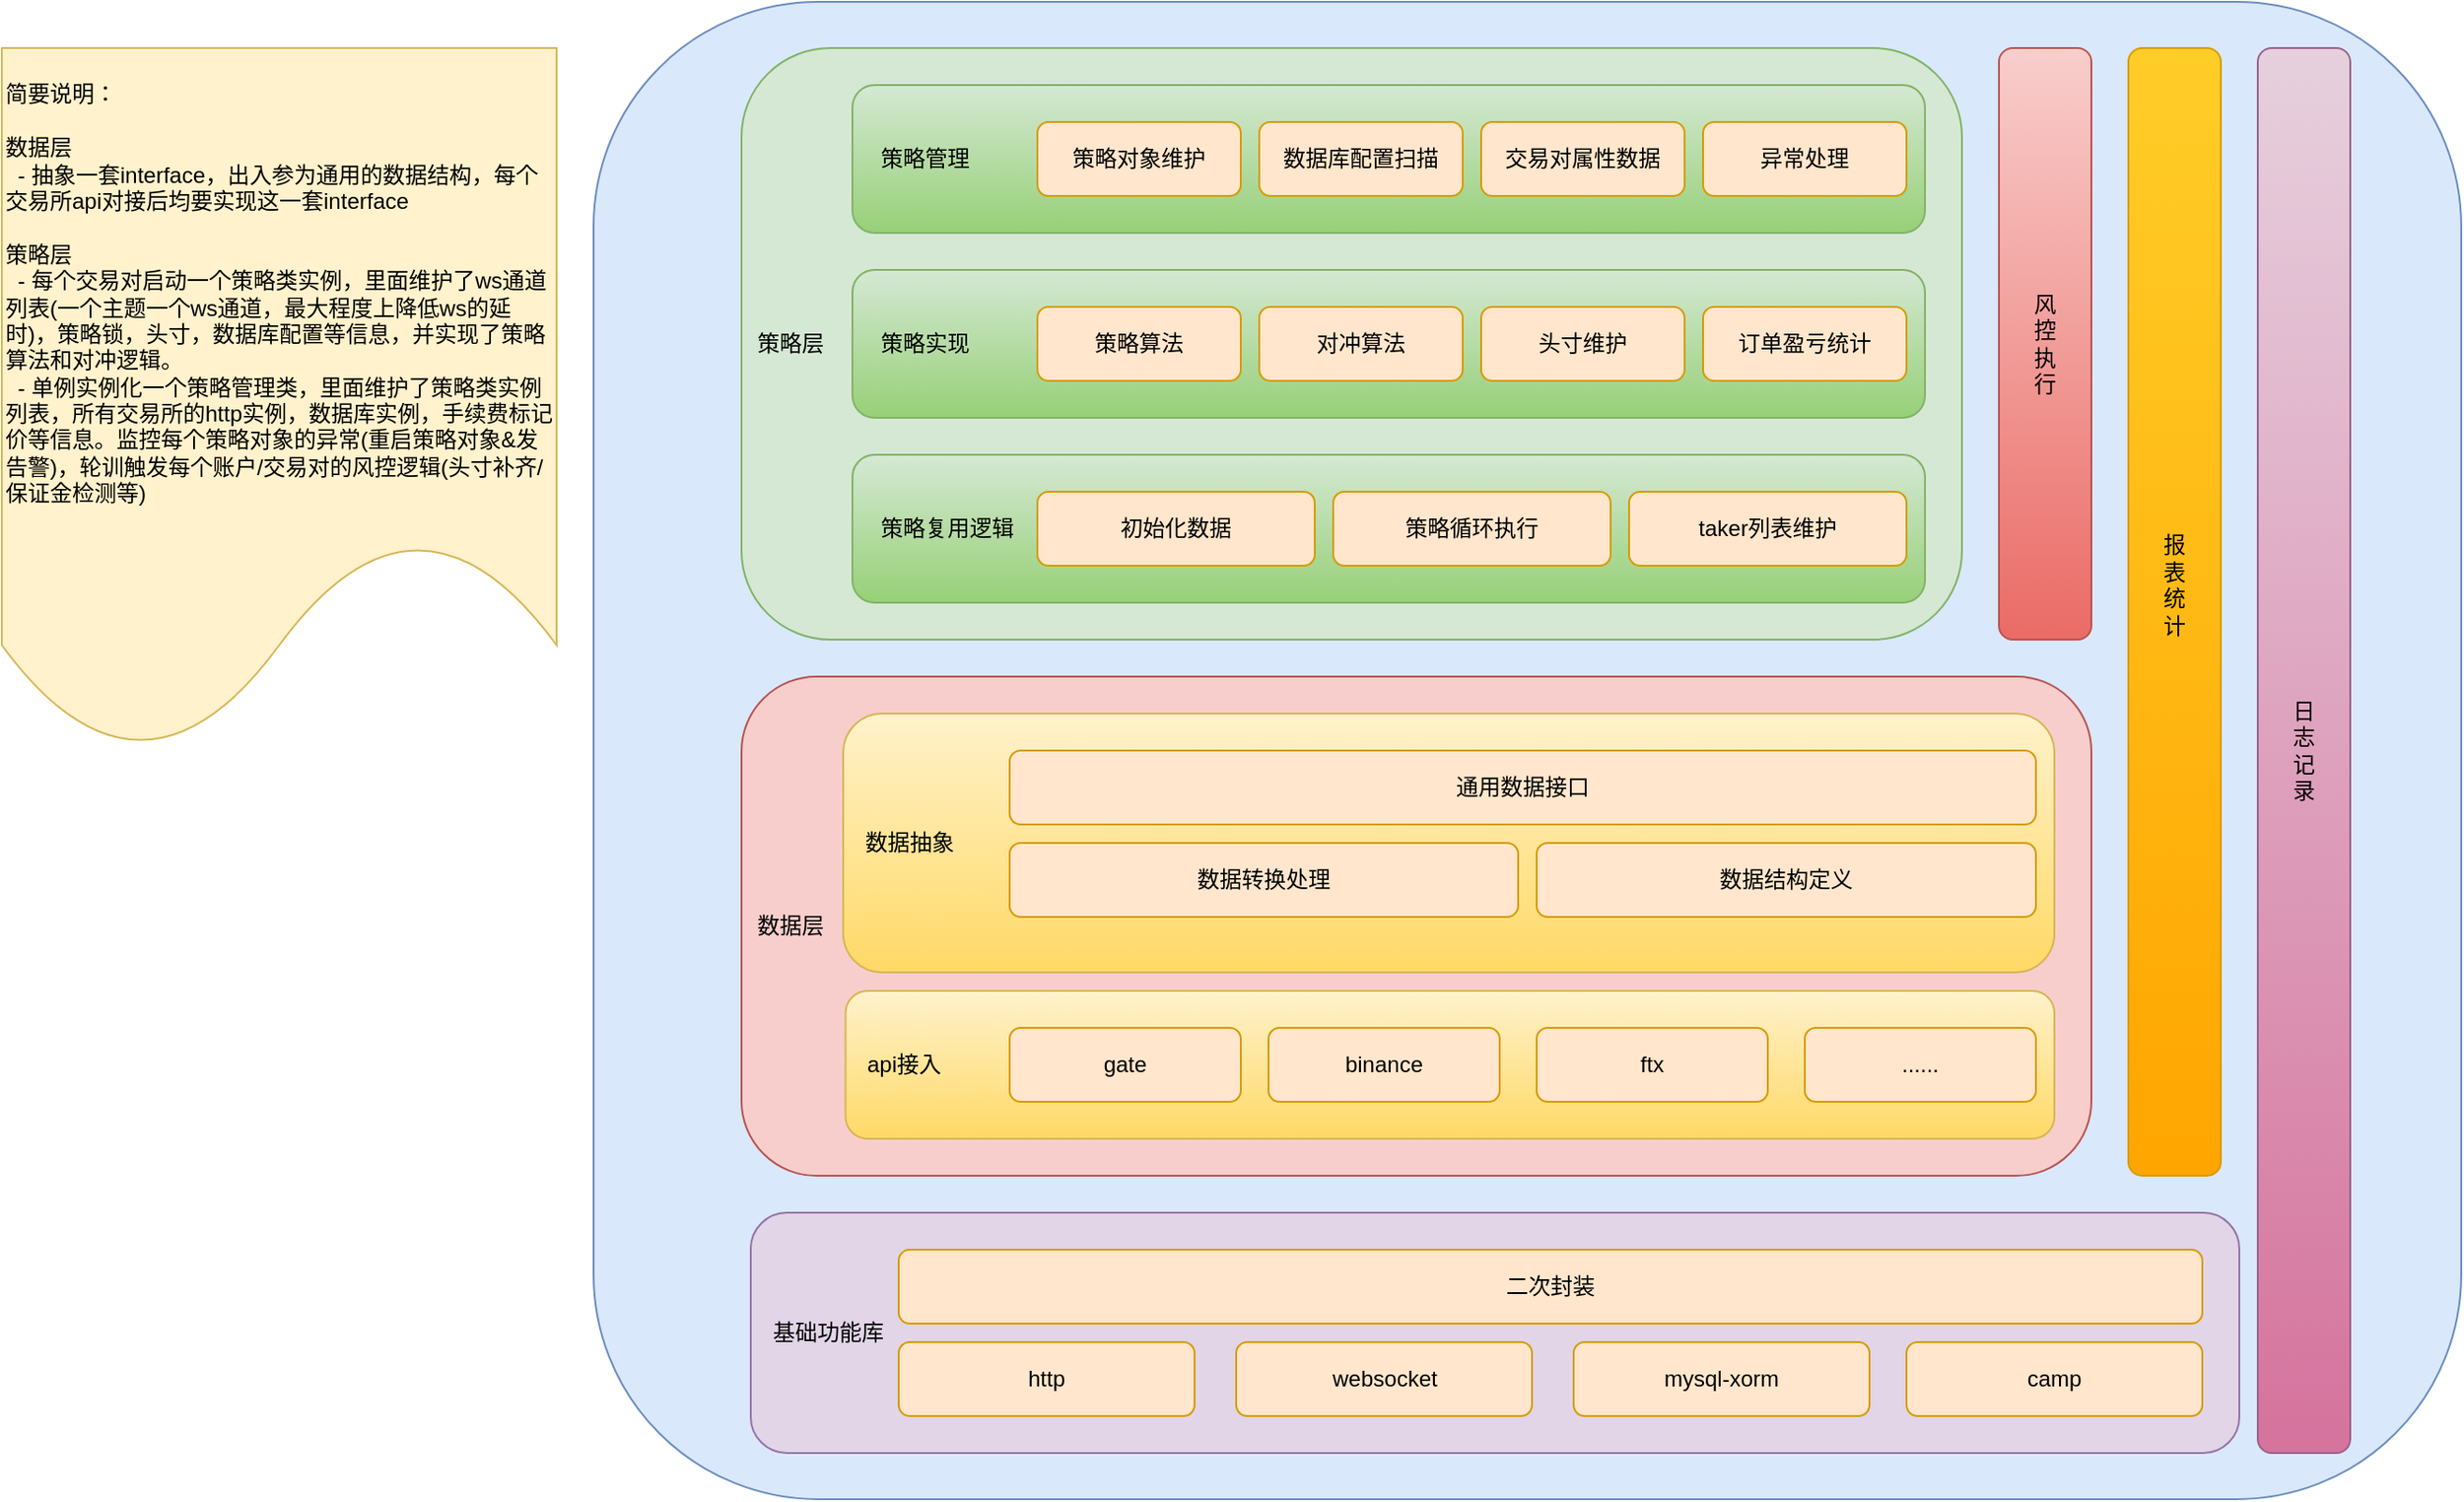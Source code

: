 <mxfile version="14.9.1" type="github" pages="2">
  <diagram id="yPxyJZ8AM_hMuL3Unpa9" name="gitflow">
    <mxGraphModel dx="2916" dy="785" grid="1" gridSize="10" guides="1" tooltips="1" connect="1" arrows="1" fold="1" page="1" pageScale="1" pageWidth="850" pageHeight="1100" math="0" shadow="0">
      <root>
        <mxCell id="0" />
        <mxCell id="1" parent="0" />
        <mxCell id="EiY5wNC4oadoSW08hr0i-67" value="" style="rounded=1;whiteSpace=wrap;html=1;fillColor=#dae8fc;strokeColor=#6c8ebf;" vertex="1" parent="1">
          <mxGeometry x="40" y="65" width="1010" height="810" as="geometry" />
        </mxCell>
        <mxCell id="EiY5wNC4oadoSW08hr0i-49" value="&amp;nbsp; &amp;nbsp;基础功能库" style="rounded=1;whiteSpace=wrap;html=1;align=left;fillColor=#e1d5e7;strokeColor=#9673a6;" vertex="1" parent="1">
          <mxGeometry x="125" y="720" width="805" height="130" as="geometry" />
        </mxCell>
        <mxCell id="EiY5wNC4oadoSW08hr0i-39" value="&amp;nbsp; 数据层" style="rounded=1;whiteSpace=wrap;html=1;align=left;fillColor=#f8cecc;strokeColor=#b85450;" vertex="1" parent="1">
          <mxGeometry x="120" y="430" width="730" height="270" as="geometry" />
        </mxCell>
        <mxCell id="EiY5wNC4oadoSW08hr0i-27" value="&amp;nbsp; 策略层" style="rounded=1;whiteSpace=wrap;html=1;align=left;fillColor=#d5e8d4;strokeColor=#82b366;" vertex="1" parent="1">
          <mxGeometry x="120" y="90" width="660" height="320" as="geometry" />
        </mxCell>
        <mxCell id="EiY5wNC4oadoSW08hr0i-12" value="&amp;nbsp; &amp;nbsp; 策略管理" style="rounded=1;whiteSpace=wrap;html=1;align=left;fillColor=#d5e8d4;strokeColor=#82b366;gradientColor=#97d077;" vertex="1" parent="1">
          <mxGeometry x="180" y="110" width="580" height="80" as="geometry" />
        </mxCell>
        <mxCell id="EiY5wNC4oadoSW08hr0i-11" value="异常处理" style="rounded=1;whiteSpace=wrap;html=1;fillColor=#ffe6cc;strokeColor=#d79b00;" vertex="1" parent="1">
          <mxGeometry x="640" y="130" width="110" height="40" as="geometry" />
        </mxCell>
        <mxCell id="EiY5wNC4oadoSW08hr0i-10" value="交易对属性数据" style="rounded=1;whiteSpace=wrap;html=1;fillColor=#ffe6cc;strokeColor=#d79b00;" vertex="1" parent="1">
          <mxGeometry x="520" y="130" width="110" height="40" as="geometry" />
        </mxCell>
        <mxCell id="EiY5wNC4oadoSW08hr0i-9" value="数据库配置扫描" style="rounded=1;whiteSpace=wrap;html=1;fillColor=#ffe6cc;strokeColor=#d79b00;" vertex="1" parent="1">
          <mxGeometry x="400" y="130" width="110" height="40" as="geometry" />
        </mxCell>
        <mxCell id="EiY5wNC4oadoSW08hr0i-7" value="策略对象维护" style="rounded=1;whiteSpace=wrap;html=1;fillColor=#ffe6cc;strokeColor=#d79b00;" vertex="1" parent="1">
          <mxGeometry x="280" y="130" width="110" height="40" as="geometry" />
        </mxCell>
        <mxCell id="EiY5wNC4oadoSW08hr0i-16" value="&amp;nbsp; &amp;nbsp; 策略实现" style="rounded=1;whiteSpace=wrap;html=1;align=left;fillColor=#d5e8d4;strokeColor=#82b366;gradientColor=#97d077;" vertex="1" parent="1">
          <mxGeometry x="180" y="210" width="580" height="80" as="geometry" />
        </mxCell>
        <mxCell id="EiY5wNC4oadoSW08hr0i-17" value="订单盈亏统计" style="rounded=1;whiteSpace=wrap;html=1;fillColor=#ffe6cc;strokeColor=#d79b00;" vertex="1" parent="1">
          <mxGeometry x="640" y="230" width="110" height="40" as="geometry" />
        </mxCell>
        <mxCell id="EiY5wNC4oadoSW08hr0i-18" value="头寸维护" style="rounded=1;whiteSpace=wrap;html=1;fillColor=#ffe6cc;strokeColor=#d79b00;" vertex="1" parent="1">
          <mxGeometry x="520" y="230" width="110" height="40" as="geometry" />
        </mxCell>
        <mxCell id="EiY5wNC4oadoSW08hr0i-19" value="对冲算法" style="rounded=1;whiteSpace=wrap;html=1;fillColor=#ffe6cc;strokeColor=#d79b00;" vertex="1" parent="1">
          <mxGeometry x="400" y="230" width="110" height="40" as="geometry" />
        </mxCell>
        <mxCell id="EiY5wNC4oadoSW08hr0i-20" value="策略算法" style="rounded=1;whiteSpace=wrap;html=1;fillColor=#ffe6cc;strokeColor=#d79b00;" vertex="1" parent="1">
          <mxGeometry x="280" y="230" width="110" height="40" as="geometry" />
        </mxCell>
        <mxCell id="EiY5wNC4oadoSW08hr0i-21" value="&amp;nbsp; &amp;nbsp; 策略复用逻辑" style="rounded=1;whiteSpace=wrap;html=1;align=left;fillColor=#d5e8d4;strokeColor=#82b366;gradientColor=#97d077;" vertex="1" parent="1">
          <mxGeometry x="180" y="310" width="580" height="80" as="geometry" />
        </mxCell>
        <mxCell id="EiY5wNC4oadoSW08hr0i-23" value="taker列表维护" style="rounded=1;whiteSpace=wrap;html=1;fillColor=#ffe6cc;strokeColor=#d79b00;" vertex="1" parent="1">
          <mxGeometry x="600" y="330" width="150" height="40" as="geometry" />
        </mxCell>
        <mxCell id="EiY5wNC4oadoSW08hr0i-24" value="策略循环执行" style="rounded=1;whiteSpace=wrap;html=1;fillColor=#ffe6cc;strokeColor=#d79b00;" vertex="1" parent="1">
          <mxGeometry x="440" y="330" width="150" height="40" as="geometry" />
        </mxCell>
        <mxCell id="EiY5wNC4oadoSW08hr0i-25" value="初始化数据" style="rounded=1;whiteSpace=wrap;html=1;fillColor=#ffe6cc;strokeColor=#d79b00;" vertex="1" parent="1">
          <mxGeometry x="280" y="330" width="150" height="40" as="geometry" />
        </mxCell>
        <mxCell id="EiY5wNC4oadoSW08hr0i-28" value="风&lt;br&gt;控&lt;br&gt;执&lt;br&gt;行" style="rounded=1;whiteSpace=wrap;html=1;fillColor=#f8cecc;strokeColor=#b85450;gradientColor=#ea6b66;" vertex="1" parent="1">
          <mxGeometry x="800" y="90" width="50" height="320" as="geometry" />
        </mxCell>
        <mxCell id="EiY5wNC4oadoSW08hr0i-29" value="&amp;nbsp; &amp;nbsp;数据抽象" style="rounded=1;whiteSpace=wrap;html=1;align=left;gradientColor=#ffd966;fillColor=#fff2cc;strokeColor=#d6b656;" vertex="1" parent="1">
          <mxGeometry x="175" y="450" width="655" height="140" as="geometry" />
        </mxCell>
        <mxCell id="EiY5wNC4oadoSW08hr0i-35" value="通用数据接口" style="rounded=1;whiteSpace=wrap;html=1;fillColor=#ffe6cc;strokeColor=#d79b00;" vertex="1" parent="1">
          <mxGeometry x="265" y="470" width="555" height="40" as="geometry" />
        </mxCell>
        <mxCell id="EiY5wNC4oadoSW08hr0i-36" value="&amp;nbsp; &amp;nbsp;api接入" style="rounded=1;whiteSpace=wrap;html=1;align=left;gradientColor=#ffd966;fillColor=#fff2cc;strokeColor=#d6b656;" vertex="1" parent="1">
          <mxGeometry x="176.25" y="600" width="653.75" height="80" as="geometry" />
        </mxCell>
        <mxCell id="EiY5wNC4oadoSW08hr0i-33" value="gate" style="rounded=1;whiteSpace=wrap;html=1;fillColor=#ffe6cc;strokeColor=#d79b00;" vertex="1" parent="1">
          <mxGeometry x="265" y="620" width="125" height="40" as="geometry" />
        </mxCell>
        <mxCell id="EiY5wNC4oadoSW08hr0i-37" value="数据转换处理" style="rounded=1;whiteSpace=wrap;html=1;fillColor=#ffe6cc;strokeColor=#d79b00;" vertex="1" parent="1">
          <mxGeometry x="265" y="520" width="275" height="40" as="geometry" />
        </mxCell>
        <mxCell id="EiY5wNC4oadoSW08hr0i-38" value="数据结构定义" style="rounded=1;whiteSpace=wrap;html=1;fillColor=#ffe6cc;strokeColor=#d79b00;" vertex="1" parent="1">
          <mxGeometry x="550" y="520" width="270" height="40" as="geometry" />
        </mxCell>
        <mxCell id="EiY5wNC4oadoSW08hr0i-43" value="二次封装" style="rounded=1;whiteSpace=wrap;html=1;fillColor=#ffe6cc;strokeColor=#d79b00;" vertex="1" parent="1">
          <mxGeometry x="205" y="740" width="705" height="40" as="geometry" />
        </mxCell>
        <mxCell id="EiY5wNC4oadoSW08hr0i-55" value="报&lt;br&gt;表&lt;br&gt;统&lt;br&gt;计&lt;br&gt;&lt;br&gt;&lt;br&gt;" style="rounded=1;whiteSpace=wrap;html=1;gradientColor=#ffa500;fillColor=#ffcd28;strokeColor=#d79b00;" vertex="1" parent="1">
          <mxGeometry x="870" y="90" width="50" height="610" as="geometry" />
        </mxCell>
        <mxCell id="EiY5wNC4oadoSW08hr0i-56" value="日&lt;br&gt;志&lt;br&gt;记&lt;br&gt;录" style="rounded=1;whiteSpace=wrap;html=1;gradientColor=#d5739d;fillColor=#e6d0de;strokeColor=#996185;" vertex="1" parent="1">
          <mxGeometry x="940" y="90" width="50" height="760" as="geometry" />
        </mxCell>
        <mxCell id="EiY5wNC4oadoSW08hr0i-57" value="websocket" style="rounded=1;whiteSpace=wrap;html=1;fillColor=#ffe6cc;strokeColor=#d79b00;" vertex="1" parent="1">
          <mxGeometry x="387.5" y="790" width="160" height="40" as="geometry" />
        </mxCell>
        <mxCell id="EiY5wNC4oadoSW08hr0i-58" value="mysql-xorm" style="rounded=1;whiteSpace=wrap;html=1;fillColor=#ffe6cc;strokeColor=#d79b00;" vertex="1" parent="1">
          <mxGeometry x="570" y="790" width="160" height="40" as="geometry" />
        </mxCell>
        <mxCell id="EiY5wNC4oadoSW08hr0i-59" value="camp" style="rounded=1;whiteSpace=wrap;html=1;fillColor=#ffe6cc;strokeColor=#d79b00;" vertex="1" parent="1">
          <mxGeometry x="750" y="790" width="160" height="40" as="geometry" />
        </mxCell>
        <mxCell id="EiY5wNC4oadoSW08hr0i-60" value="http" style="rounded=1;whiteSpace=wrap;html=1;fillColor=#ffe6cc;strokeColor=#d79b00;" vertex="1" parent="1">
          <mxGeometry x="205" y="790" width="160" height="40" as="geometry" />
        </mxCell>
        <mxCell id="EiY5wNC4oadoSW08hr0i-61" value="简要说明：&lt;br&gt;&lt;br&gt;数据层&lt;br&gt;&amp;nbsp; - 抽象一套interface，出入参为通用的数据结构，每个交易所api对接后均要实现这一套interface&lt;br&gt;&lt;br&gt;策略层&lt;br&gt;&amp;nbsp; - 每个交易对启动一个策略类实例，里面维护了ws通道列表(一个主题一个ws通道，最大程度上降低ws的延时)，策略锁，头寸，数据库配置等信息，并实现了策略算法和对冲逻辑。&lt;br&gt;&amp;nbsp; - 单例实例化一个策略管理类，里面维护了策略类实例列表，所有交易所的http实例，数据库实例，手续费标记价等信息。监控每个策略对象的异常(重启策略对象&amp;amp;发告警)，轮训触发每个账户/交易对的风控逻辑(头寸补齐/保证金检测等)" style="shape=document;whiteSpace=wrap;html=1;boundedLbl=1;align=left;fillColor=#fff2cc;strokeColor=#d6b656;" vertex="1" parent="1">
          <mxGeometry x="-280" y="90" width="300" height="380" as="geometry" />
        </mxCell>
        <mxCell id="EiY5wNC4oadoSW08hr0i-64" value="binance" style="rounded=1;whiteSpace=wrap;html=1;fillColor=#ffe6cc;strokeColor=#d79b00;" vertex="1" parent="1">
          <mxGeometry x="405" y="620" width="125" height="40" as="geometry" />
        </mxCell>
        <mxCell id="EiY5wNC4oadoSW08hr0i-65" value="ftx" style="rounded=1;whiteSpace=wrap;html=1;fillColor=#ffe6cc;strokeColor=#d79b00;" vertex="1" parent="1">
          <mxGeometry x="550" y="620" width="125" height="40" as="geometry" />
        </mxCell>
        <mxCell id="EiY5wNC4oadoSW08hr0i-66" value="......" style="rounded=1;whiteSpace=wrap;html=1;fillColor=#ffe6cc;strokeColor=#d79b00;" vertex="1" parent="1">
          <mxGeometry x="695" y="620" width="125" height="40" as="geometry" />
        </mxCell>
      </root>
    </mxGraphModel>
  </diagram>
  <diagram id="HsbJa5hK4MX7u8oNI4yY" name="Page-2">
    <mxGraphModel dx="2893" dy="785" grid="1" gridSize="10" guides="1" tooltips="1" connect="1" arrows="1" fold="1" page="1" pageScale="1" pageWidth="827" pageHeight="1169" math="0" shadow="0">
      <root>
        <mxCell id="ebqyUOqBpoD8WmCQZ9b--0" />
        <mxCell id="ebqyUOqBpoD8WmCQZ9b--1" parent="ebqyUOqBpoD8WmCQZ9b--0" />
        <mxCell id="HgUSWbEQEKHH7y-msBp7-9" value="" style="edgeStyle=orthogonalEdgeStyle;rounded=0;orthogonalLoop=1;jettySize=auto;html=1;" edge="1" parent="ebqyUOqBpoD8WmCQZ9b--1" source="ebqyUOqBpoD8WmCQZ9b--2" target="HgUSWbEQEKHH7y-msBp7-8">
          <mxGeometry relative="1" as="geometry" />
        </mxCell>
        <mxCell id="HgUSWbEQEKHH7y-msBp7-10" value="是" style="edgeLabel;html=1;align=center;verticalAlign=middle;resizable=0;points=[];" vertex="1" connectable="0" parent="HgUSWbEQEKHH7y-msBp7-9">
          <mxGeometry x="-0.275" y="-2" relative="1" as="geometry">
            <mxPoint as="offset" />
          </mxGeometry>
        </mxCell>
        <mxCell id="HgUSWbEQEKHH7y-msBp7-132" value="" style="edgeStyle=orthogonalEdgeStyle;rounded=0;orthogonalLoop=1;jettySize=auto;html=1;entryX=0;entryY=0.5;entryDx=0;entryDy=0;" edge="1" parent="ebqyUOqBpoD8WmCQZ9b--1" source="ebqyUOqBpoD8WmCQZ9b--2" target="HgUSWbEQEKHH7y-msBp7-16">
          <mxGeometry relative="1" as="geometry">
            <mxPoint x="-570" y="1770" as="targetPoint" />
            <Array as="points">
              <mxPoint x="-470" y="1525" />
              <mxPoint x="-470" y="1730" />
            </Array>
          </mxGeometry>
        </mxCell>
        <mxCell id="HgUSWbEQEKHH7y-msBp7-134" value="否" style="edgeLabel;html=1;align=center;verticalAlign=middle;resizable=0;points=[];" vertex="1" connectable="0" parent="HgUSWbEQEKHH7y-msBp7-132">
          <mxGeometry x="-0.2" y="1" relative="1" as="geometry">
            <mxPoint as="offset" />
          </mxGeometry>
        </mxCell>
        <mxCell id="ebqyUOqBpoD8WmCQZ9b--2" value="开仓价差没有超过配比" style="html=1;whiteSpace=wrap;aspect=fixed;shape=isoRectangle;" vertex="1" parent="ebqyUOqBpoD8WmCQZ9b--1">
          <mxGeometry x="-395" y="1480" width="150" height="90" as="geometry" />
        </mxCell>
        <mxCell id="HgUSWbEQEKHH7y-msBp7-15" style="edgeStyle=orthogonalEdgeStyle;rounded=0;orthogonalLoop=1;jettySize=auto;html=1;exitX=0.5;exitY=1;exitDx=0;exitDy=0;entryX=0.5;entryY=0;entryDx=0;entryDy=0;" edge="1" parent="ebqyUOqBpoD8WmCQZ9b--1" source="HgUSWbEQEKHH7y-msBp7-1" target="HgUSWbEQEKHH7y-msBp7-2">
          <mxGeometry relative="1" as="geometry" />
        </mxCell>
        <mxCell id="HgUSWbEQEKHH7y-msBp7-1" value="maker订单成交" style="rounded=1;whiteSpace=wrap;html=1;" vertex="1" parent="ebqyUOqBpoD8WmCQZ9b--1">
          <mxGeometry x="-380" y="30" width="120" height="60" as="geometry" />
        </mxCell>
        <mxCell id="HgUSWbEQEKHH7y-msBp7-24" style="edgeStyle=orthogonalEdgeStyle;rounded=0;orthogonalLoop=1;jettySize=auto;html=1;exitX=0.5;exitY=1;exitDx=0;exitDy=0;" edge="1" parent="ebqyUOqBpoD8WmCQZ9b--1" source="HgUSWbEQEKHH7y-msBp7-2" target="HgUSWbEQEKHH7y-msBp7-17">
          <mxGeometry relative="1" as="geometry" />
        </mxCell>
        <mxCell id="HgUSWbEQEKHH7y-msBp7-2" value="暂停策略" style="rounded=0;whiteSpace=wrap;html=1;" vertex="1" parent="ebqyUOqBpoD8WmCQZ9b--1">
          <mxGeometry x="-380" y="120" width="120" height="60" as="geometry" />
        </mxCell>
        <mxCell id="HgUSWbEQEKHH7y-msBp7-3" value="结束" style="rounded=1;whiteSpace=wrap;html=1;" vertex="1" parent="ebqyUOqBpoD8WmCQZ9b--1">
          <mxGeometry x="-380" y="1790" width="120" height="60" as="geometry" />
        </mxCell>
        <mxCell id="HgUSWbEQEKHH7y-msBp7-129" style="edgeStyle=orthogonalEdgeStyle;rounded=0;orthogonalLoop=1;jettySize=auto;html=1;exitX=0.5;exitY=1;exitDx=0;exitDy=0;entryX=0.5;entryY=0;entryDx=0;entryDy=0;" edge="1" parent="ebqyUOqBpoD8WmCQZ9b--1" source="HgUSWbEQEKHH7y-msBp7-8" target="HgUSWbEQEKHH7y-msBp7-16">
          <mxGeometry relative="1" as="geometry" />
        </mxCell>
        <mxCell id="HgUSWbEQEKHH7y-msBp7-8" value="恢复策略" style="rounded=0;whiteSpace=wrap;html=1;" vertex="1" parent="ebqyUOqBpoD8WmCQZ9b--1">
          <mxGeometry x="-380" y="1610" width="120" height="60" as="geometry" />
        </mxCell>
        <mxCell id="HgUSWbEQEKHH7y-msBp7-121" style="edgeStyle=orthogonalEdgeStyle;rounded=0;orthogonalLoop=1;jettySize=auto;html=1;exitX=1;exitY=0.5;exitDx=0;exitDy=0;entryX=0;entryY=0.5;entryDx=0;entryDy=0;" edge="1" parent="ebqyUOqBpoD8WmCQZ9b--1" source="HgUSWbEQEKHH7y-msBp7-16" target="HgUSWbEQEKHH7y-msBp7-92">
          <mxGeometry relative="1" as="geometry" />
        </mxCell>
        <mxCell id="HgUSWbEQEKHH7y-msBp7-130" style="edgeStyle=orthogonalEdgeStyle;rounded=0;orthogonalLoop=1;jettySize=auto;html=1;exitX=0.5;exitY=1;exitDx=0;exitDy=0;entryX=0.5;entryY=0;entryDx=0;entryDy=0;" edge="1" parent="ebqyUOqBpoD8WmCQZ9b--1" source="HgUSWbEQEKHH7y-msBp7-16" target="HgUSWbEQEKHH7y-msBp7-3">
          <mxGeometry relative="1" as="geometry" />
        </mxCell>
        <mxCell id="HgUSWbEQEKHH7y-msBp7-16" value="更新maker本地头寸(数量和均价)" style="rounded=0;whiteSpace=wrap;html=1;" vertex="1" parent="ebqyUOqBpoD8WmCQZ9b--1">
          <mxGeometry x="-379.99" y="1700" width="120" height="60" as="geometry" />
        </mxCell>
        <mxCell id="HgUSWbEQEKHH7y-msBp7-23" style="edgeStyle=orthogonalEdgeStyle;rounded=0;orthogonalLoop=1;jettySize=auto;html=1;exitX=0.5;exitY=1;exitDx=0;exitDy=0;" edge="1" parent="ebqyUOqBpoD8WmCQZ9b--1" source="HgUSWbEQEKHH7y-msBp7-17" target="HgUSWbEQEKHH7y-msBp7-21">
          <mxGeometry relative="1" as="geometry" />
        </mxCell>
        <mxCell id="HgUSWbEQEKHH7y-msBp7-17" value="遍历taker列表&lt;br&gt;按对冲配比给各taker分配对冲数量" style="rounded=0;whiteSpace=wrap;html=1;" vertex="1" parent="ebqyUOqBpoD8WmCQZ9b--1">
          <mxGeometry x="-380" y="210" width="120" height="60" as="geometry" />
        </mxCell>
        <mxCell id="HgUSWbEQEKHH7y-msBp7-27" value="" style="edgeStyle=orthogonalEdgeStyle;rounded=0;orthogonalLoop=1;jettySize=auto;html=1;" edge="1" parent="ebqyUOqBpoD8WmCQZ9b--1" source="HgUSWbEQEKHH7y-msBp7-21" target="HgUSWbEQEKHH7y-msBp7-26">
          <mxGeometry relative="1" as="geometry" />
        </mxCell>
        <mxCell id="HgUSWbEQEKHH7y-msBp7-28" value="是" style="edgeLabel;html=1;align=center;verticalAlign=middle;resizable=0;points=[];" vertex="1" connectable="0" parent="HgUSWbEQEKHH7y-msBp7-27">
          <mxGeometry x="-0.351" y="1" relative="1" as="geometry">
            <mxPoint as="offset" />
          </mxGeometry>
        </mxCell>
        <mxCell id="HgUSWbEQEKHH7y-msBp7-33" value="否" style="edgeLabel;html=1;align=center;verticalAlign=middle;resizable=0;points=[];" vertex="1" connectable="0" parent="HgUSWbEQEKHH7y-msBp7-27">
          <mxGeometry x="-0.35" relative="1" as="geometry">
            <mxPoint as="offset" />
          </mxGeometry>
        </mxCell>
        <mxCell id="HgUSWbEQEKHH7y-msBp7-35" value="" style="edgeStyle=orthogonalEdgeStyle;rounded=0;orthogonalLoop=1;jettySize=auto;html=1;" edge="1" parent="ebqyUOqBpoD8WmCQZ9b--1" source="HgUSWbEQEKHH7y-msBp7-21" target="HgUSWbEQEKHH7y-msBp7-34">
          <mxGeometry relative="1" as="geometry" />
        </mxCell>
        <mxCell id="HgUSWbEQEKHH7y-msBp7-36" value="是" style="edgeLabel;html=1;align=center;verticalAlign=middle;resizable=0;points=[];" vertex="1" connectable="0" parent="HgUSWbEQEKHH7y-msBp7-35">
          <mxGeometry x="-0.2" y="-1" relative="1" as="geometry">
            <mxPoint as="offset" />
          </mxGeometry>
        </mxCell>
        <mxCell id="HgUSWbEQEKHH7y-msBp7-21" value="v&amp;gt;=minv" style="html=1;whiteSpace=wrap;aspect=fixed;shape=isoRectangle;" vertex="1" parent="ebqyUOqBpoD8WmCQZ9b--1">
          <mxGeometry x="-395" y="300" width="150" height="90" as="geometry" />
        </mxCell>
        <mxCell id="HgUSWbEQEKHH7y-msBp7-117" style="edgeStyle=orthogonalEdgeStyle;rounded=0;orthogonalLoop=1;jettySize=auto;html=1;exitX=1;exitY=0.5;exitDx=0;exitDy=0;entryX=1;entryY=0.5;entryDx=0;entryDy=0;" edge="1" parent="ebqyUOqBpoD8WmCQZ9b--1" source="HgUSWbEQEKHH7y-msBp7-26" target="HgUSWbEQEKHH7y-msBp7-63">
          <mxGeometry relative="1" as="geometry" />
        </mxCell>
        <mxCell id="HgUSWbEQEKHH7y-msBp7-26" value="累计到未对冲头寸&lt;br&gt;记 数量为=np&lt;br&gt;价值=nv" style="whiteSpace=wrap;html=1;" vertex="1" parent="ebqyUOqBpoD8WmCQZ9b--1">
          <mxGeometry x="-150" y="315" width="150" height="60" as="geometry" />
        </mxCell>
        <mxCell id="HgUSWbEQEKHH7y-msBp7-38" value="" style="edgeStyle=orthogonalEdgeStyle;rounded=0;orthogonalLoop=1;jettySize=auto;html=1;" edge="1" parent="ebqyUOqBpoD8WmCQZ9b--1" source="HgUSWbEQEKHH7y-msBp7-34" target="HgUSWbEQEKHH7y-msBp7-37">
          <mxGeometry relative="1" as="geometry" />
        </mxCell>
        <mxCell id="HgUSWbEQEKHH7y-msBp7-39" value="是" style="edgeLabel;html=1;align=center;verticalAlign=middle;resizable=0;points=[];" vertex="1" connectable="0" parent="HgUSWbEQEKHH7y-msBp7-38">
          <mxGeometry x="-0.35" y="-1" relative="1" as="geometry">
            <mxPoint as="offset" />
          </mxGeometry>
        </mxCell>
        <mxCell id="HgUSWbEQEKHH7y-msBp7-41" value="" style="edgeStyle=orthogonalEdgeStyle;rounded=0;orthogonalLoop=1;jettySize=auto;html=1;entryX=0;entryY=0.5;entryDx=0;entryDy=0;exitX=0.013;exitY=0.507;exitDx=0;exitDy=0;exitPerimeter=0;" edge="1" parent="ebqyUOqBpoD8WmCQZ9b--1" source="HgUSWbEQEKHH7y-msBp7-34" target="HgUSWbEQEKHH7y-msBp7-104">
          <mxGeometry relative="1" as="geometry">
            <mxPoint x="-600" y="670" as="sourcePoint" />
            <mxPoint x="-570" y="1070" as="targetPoint" />
            <Array as="points">
              <mxPoint x="-480" y="476" />
              <mxPoint x="-480" y="820" />
            </Array>
          </mxGeometry>
        </mxCell>
        <mxCell id="HgUSWbEQEKHH7y-msBp7-42" value="否" style="edgeLabel;html=1;align=center;verticalAlign=middle;resizable=0;points=[];" vertex="1" connectable="0" parent="HgUSWbEQEKHH7y-msBp7-41">
          <mxGeometry x="-0.135" relative="1" as="geometry">
            <mxPoint as="offset" />
          </mxGeometry>
        </mxCell>
        <mxCell id="HgUSWbEQEKHH7y-msBp7-34" value="现货类型&amp;amp;&amp;amp;&lt;br&gt;订单为空单&amp;amp;&amp;amp;&lt;br&gt;tp&amp;lt;p" style="html=1;whiteSpace=wrap;aspect=fixed;shape=isoRectangle;" vertex="1" parent="ebqyUOqBpoD8WmCQZ9b--1">
          <mxGeometry x="-395" y="430" width="150" height="90" as="geometry" />
        </mxCell>
        <mxCell id="HgUSWbEQEKHH7y-msBp7-56" value="" style="edgeStyle=orthogonalEdgeStyle;rounded=0;orthogonalLoop=1;jettySize=auto;html=1;" edge="1" parent="ebqyUOqBpoD8WmCQZ9b--1" source="HgUSWbEQEKHH7y-msBp7-37" target="HgUSWbEQEKHH7y-msBp7-55">
          <mxGeometry relative="1" as="geometry" />
        </mxCell>
        <mxCell id="HgUSWbEQEKHH7y-msBp7-57" value="是" style="edgeLabel;html=1;align=center;verticalAlign=middle;resizable=0;points=[];" vertex="1" connectable="0" parent="HgUSWbEQEKHH7y-msBp7-56">
          <mxGeometry x="-0.462" y="-4" relative="1" as="geometry">
            <mxPoint as="offset" />
          </mxGeometry>
        </mxCell>
        <mxCell id="HgUSWbEQEKHH7y-msBp7-101" value="" style="edgeStyle=orthogonalEdgeStyle;rounded=0;orthogonalLoop=1;jettySize=auto;html=1;entryX=0;entryY=0.5;entryDx=0;entryDy=0;" edge="1" parent="ebqyUOqBpoD8WmCQZ9b--1" source="HgUSWbEQEKHH7y-msBp7-37" target="HgUSWbEQEKHH7y-msBp7-26">
          <mxGeometry relative="1" as="geometry">
            <mxPoint x="-70" y="829" as="targetPoint" />
          </mxGeometry>
        </mxCell>
        <mxCell id="HgUSWbEQEKHH7y-msBp7-102" value="否" style="edgeLabel;html=1;align=center;verticalAlign=middle;resizable=0;points=[];" vertex="1" connectable="0" parent="HgUSWbEQEKHH7y-msBp7-101">
          <mxGeometry x="0.008" y="-1" relative="1" as="geometry">
            <mxPoint x="1" y="1" as="offset" />
          </mxGeometry>
        </mxCell>
        <mxCell id="HgUSWbEQEKHH7y-msBp7-37" value="tv&amp;gt;=minv" style="html=1;whiteSpace=wrap;aspect=fixed;shape=isoRectangle;" vertex="1" parent="ebqyUOqBpoD8WmCQZ9b--1">
          <mxGeometry x="-395" y="560" width="150" height="90" as="geometry" />
        </mxCell>
        <mxCell id="HgUSWbEQEKHH7y-msBp7-99" style="edgeStyle=orthogonalEdgeStyle;rounded=0;orthogonalLoop=1;jettySize=auto;html=1;exitX=1;exitY=0.5;exitDx=0;exitDy=0;entryX=0.46;entryY=1;entryDx=0;entryDy=0;entryPerimeter=0;" edge="1" parent="ebqyUOqBpoD8WmCQZ9b--1" source="HgUSWbEQEKHH7y-msBp7-55" target="HgUSWbEQEKHH7y-msBp7-26">
          <mxGeometry relative="1" as="geometry" />
        </mxCell>
        <mxCell id="HgUSWbEQEKHH7y-msBp7-105" value="" style="edgeStyle=orthogonalEdgeStyle;rounded=0;orthogonalLoop=1;jettySize=auto;html=1;" edge="1" parent="ebqyUOqBpoD8WmCQZ9b--1" source="HgUSWbEQEKHH7y-msBp7-55" target="HgUSWbEQEKHH7y-msBp7-104">
          <mxGeometry relative="1" as="geometry" />
        </mxCell>
        <mxCell id="HgUSWbEQEKHH7y-msBp7-55" value="卖出tp&lt;br&gt;剩余未对冲头寸p-tp累计;" style="whiteSpace=wrap;html=1;" vertex="1" parent="ebqyUOqBpoD8WmCQZ9b--1">
          <mxGeometry x="-387.5" y="690" width="135" height="67" as="geometry" />
        </mxCell>
        <mxCell id="HgUSWbEQEKHH7y-msBp7-107" style="edgeStyle=orthogonalEdgeStyle;rounded=0;orthogonalLoop=1;jettySize=auto;html=1;exitX=1;exitY=0.5;exitDx=0;exitDy=0;entryX=0;entryY=0.5;entryDx=0;entryDy=0;" edge="1" parent="ebqyUOqBpoD8WmCQZ9b--1" source="HgUSWbEQEKHH7y-msBp7-61" target="HgUSWbEQEKHH7y-msBp7-63">
          <mxGeometry relative="1" as="geometry" />
        </mxCell>
        <mxCell id="HgUSWbEQEKHH7y-msBp7-108" value="否" style="edgeLabel;html=1;align=center;verticalAlign=middle;resizable=0;points=[];" vertex="1" connectable="0" parent="HgUSWbEQEKHH7y-msBp7-107">
          <mxGeometry y="-2" relative="1" as="geometry">
            <mxPoint as="offset" />
          </mxGeometry>
        </mxCell>
        <mxCell id="HgUSWbEQEKHH7y-msBp7-111" style="edgeStyle=orthogonalEdgeStyle;rounded=0;orthogonalLoop=1;jettySize=auto;html=1;exitX=0.5;exitY=1;exitDx=0;exitDy=0;entryX=0.5;entryY=0;entryDx=0;entryDy=0;" edge="1" parent="ebqyUOqBpoD8WmCQZ9b--1" source="HgUSWbEQEKHH7y-msBp7-61" target="HgUSWbEQEKHH7y-msBp7-71">
          <mxGeometry relative="1" as="geometry" />
        </mxCell>
        <mxCell id="HgUSWbEQEKHH7y-msBp7-112" value="是" style="edgeLabel;html=1;align=center;verticalAlign=middle;resizable=0;points=[];" vertex="1" connectable="0" parent="HgUSWbEQEKHH7y-msBp7-111">
          <mxGeometry x="-0.133" y="-1" relative="1" as="geometry">
            <mxPoint as="offset" />
          </mxGeometry>
        </mxCell>
        <mxCell id="HgUSWbEQEKHH7y-msBp7-61" value="下单列表是否为空" style="rhombus;whiteSpace=wrap;html=1;" vertex="1" parent="ebqyUOqBpoD8WmCQZ9b--1">
          <mxGeometry x="-395" y="880" width="150" height="80" as="geometry" />
        </mxCell>
        <mxCell id="HgUSWbEQEKHH7y-msBp7-116" style="edgeStyle=orthogonalEdgeStyle;rounded=0;orthogonalLoop=1;jettySize=auto;html=1;exitX=0.5;exitY=1;exitDx=0;exitDy=0;entryX=1;entryY=0.5;entryDx=0;entryDy=0;" edge="1" parent="ebqyUOqBpoD8WmCQZ9b--1" source="HgUSWbEQEKHH7y-msBp7-63" target="HgUSWbEQEKHH7y-msBp7-67">
          <mxGeometry relative="1" as="geometry" />
        </mxCell>
        <mxCell id="HgUSWbEQEKHH7y-msBp7-63" value="把np附加到列表的第一笔订单里" style="whiteSpace=wrap;html=1;" vertex="1" parent="ebqyUOqBpoD8WmCQZ9b--1">
          <mxGeometry x="-140" y="890" width="120" height="60" as="geometry" />
        </mxCell>
        <mxCell id="HgUSWbEQEKHH7y-msBp7-95" value="" style="edgeStyle=orthogonalEdgeStyle;rounded=0;orthogonalLoop=1;jettySize=auto;html=1;" edge="1" parent="ebqyUOqBpoD8WmCQZ9b--1" source="HgUSWbEQEKHH7y-msBp7-67" target="HgUSWbEQEKHH7y-msBp7-94">
          <mxGeometry relative="1" as="geometry" />
        </mxCell>
        <mxCell id="HgUSWbEQEKHH7y-msBp7-67" value="执行下单操作" style="whiteSpace=wrap;html=1;" vertex="1" parent="ebqyUOqBpoD8WmCQZ9b--1">
          <mxGeometry x="-380" y="1200" width="120" height="60" as="geometry" />
        </mxCell>
        <mxCell id="HgUSWbEQEKHH7y-msBp7-77" value="" style="edgeStyle=orthogonalEdgeStyle;rounded=0;orthogonalLoop=1;jettySize=auto;html=1;" edge="1" parent="ebqyUOqBpoD8WmCQZ9b--1" source="HgUSWbEQEKHH7y-msBp7-71" target="HgUSWbEQEKHH7y-msBp7-76">
          <mxGeometry relative="1" as="geometry" />
        </mxCell>
        <mxCell id="HgUSWbEQEKHH7y-msBp7-78" value="否" style="edgeLabel;html=1;align=center;verticalAlign=middle;resizable=0;points=[];" vertex="1" connectable="0" parent="HgUSWbEQEKHH7y-msBp7-77">
          <mxGeometry x="-0.462" relative="1" as="geometry">
            <mxPoint as="offset" />
          </mxGeometry>
        </mxCell>
        <mxCell id="HgUSWbEQEKHH7y-msBp7-81" value="" style="edgeStyle=orthogonalEdgeStyle;rounded=0;orthogonalLoop=1;jettySize=auto;html=1;" edge="1" parent="ebqyUOqBpoD8WmCQZ9b--1" source="HgUSWbEQEKHH7y-msBp7-71" target="HgUSWbEQEKHH7y-msBp7-80">
          <mxGeometry relative="1" as="geometry" />
        </mxCell>
        <mxCell id="HgUSWbEQEKHH7y-msBp7-84" value="是" style="edgeLabel;html=1;align=center;verticalAlign=middle;resizable=0;points=[];" vertex="1" connectable="0" parent="HgUSWbEQEKHH7y-msBp7-81">
          <mxGeometry x="-0.248" y="-1" relative="1" as="geometry">
            <mxPoint as="offset" />
          </mxGeometry>
        </mxCell>
        <mxCell id="HgUSWbEQEKHH7y-msBp7-71" value="遍历taker列表&lt;br&gt;是否有minv&amp;lt;=nv&lt;br&gt;的taker" style="rhombus;whiteSpace=wrap;html=1;" vertex="1" parent="ebqyUOqBpoD8WmCQZ9b--1">
          <mxGeometry x="-403.12" y="1000" width="166.25" height="70" as="geometry" />
        </mxCell>
        <mxCell id="HgUSWbEQEKHH7y-msBp7-133" style="edgeStyle=orthogonalEdgeStyle;rounded=0;orthogonalLoop=1;jettySize=auto;html=1;exitX=0.5;exitY=1;exitDx=0;exitDy=0;entryX=0;entryY=0.5;entryDx=0;entryDy=0;" edge="1" parent="ebqyUOqBpoD8WmCQZ9b--1" source="HgUSWbEQEKHH7y-msBp7-76" target="HgUSWbEQEKHH7y-msBp7-16">
          <mxGeometry relative="1" as="geometry" />
        </mxCell>
        <mxCell id="HgUSWbEQEKHH7y-msBp7-76" value="不下单，等待头寸对齐机制补齐" style="whiteSpace=wrap;html=1;" vertex="1" parent="ebqyUOqBpoD8WmCQZ9b--1">
          <mxGeometry x="-600" y="1295" width="120" height="60" as="geometry" />
        </mxCell>
        <mxCell id="HgUSWbEQEKHH7y-msBp7-120" style="edgeStyle=orthogonalEdgeStyle;rounded=0;orthogonalLoop=1;jettySize=auto;html=1;exitX=0.5;exitY=1;exitDx=0;exitDy=0;entryX=0.5;entryY=0;entryDx=0;entryDy=0;" edge="1" parent="ebqyUOqBpoD8WmCQZ9b--1" source="HgUSWbEQEKHH7y-msBp7-80" target="HgUSWbEQEKHH7y-msBp7-67">
          <mxGeometry relative="1" as="geometry" />
        </mxCell>
        <mxCell id="HgUSWbEQEKHH7y-msBp7-80" value="组装满足条件的taker的下单参数" style="whiteSpace=wrap;html=1;" vertex="1" parent="ebqyUOqBpoD8WmCQZ9b--1">
          <mxGeometry x="-380" y="1109" width="120" height="60" as="geometry" />
        </mxCell>
        <mxCell id="HgUSWbEQEKHH7y-msBp7-128" style="edgeStyle=orthogonalEdgeStyle;rounded=0;orthogonalLoop=1;jettySize=auto;html=1;exitX=0.5;exitY=1;exitDx=0;exitDy=0;entryX=0.5;entryY=0;entryDx=0;entryDy=0;entryPerimeter=0;" edge="1" parent="ebqyUOqBpoD8WmCQZ9b--1" source="HgUSWbEQEKHH7y-msBp7-85" target="ebqyUOqBpoD8WmCQZ9b--2">
          <mxGeometry relative="1" as="geometry" />
        </mxCell>
        <mxCell id="HgUSWbEQEKHH7y-msBp7-85" value="更新taker本地头寸数据(数量和均价)" style="whiteSpace=wrap;html=1;" vertex="1" parent="ebqyUOqBpoD8WmCQZ9b--1">
          <mxGeometry x="-379.99" y="1390" width="120" height="60" as="geometry" />
        </mxCell>
        <mxCell id="HgUSWbEQEKHH7y-msBp7-92" value="&lt;span style=&quot;font-size: 11px ; background-color: rgb(255 , 255 , 255)&quot;&gt;这里把maker头寸放在最后更新，是给后续下taker单时&quot;顺带&quot;补齐不平头寸预留可执行逻辑&lt;/span&gt;" style="whiteSpace=wrap;html=1;rounded=0;" vertex="1" parent="ebqyUOqBpoD8WmCQZ9b--1">
          <mxGeometry x="-210" y="1695" width="210" height="70" as="geometry" />
        </mxCell>
        <mxCell id="HgUSWbEQEKHH7y-msBp7-96" style="edgeStyle=orthogonalEdgeStyle;rounded=0;orthogonalLoop=1;jettySize=auto;html=1;exitX=0.5;exitY=1;exitDx=0;exitDy=0;" edge="1" parent="ebqyUOqBpoD8WmCQZ9b--1" source="HgUSWbEQEKHH7y-msBp7-94" target="HgUSWbEQEKHH7y-msBp7-85">
          <mxGeometry relative="1" as="geometry" />
        </mxCell>
        <mxCell id="HgUSWbEQEKHH7y-msBp7-94" value="统计该笔订单已实现盈亏明细，记录到数据库" style="whiteSpace=wrap;html=1;" vertex="1" parent="ebqyUOqBpoD8WmCQZ9b--1">
          <mxGeometry x="-379.99" y="1290" width="120" height="70" as="geometry" />
        </mxCell>
        <mxCell id="HgUSWbEQEKHH7y-msBp7-106" style="edgeStyle=orthogonalEdgeStyle;rounded=0;orthogonalLoop=1;jettySize=auto;html=1;exitX=0.5;exitY=1;exitDx=0;exitDy=0;entryX=0.5;entryY=0;entryDx=0;entryDy=0;" edge="1" parent="ebqyUOqBpoD8WmCQZ9b--1" source="HgUSWbEQEKHH7y-msBp7-104" target="HgUSWbEQEKHH7y-msBp7-61">
          <mxGeometry relative="1" as="geometry" />
        </mxCell>
        <mxCell id="HgUSWbEQEKHH7y-msBp7-104" value="&lt;span&gt;组装下单参数&lt;/span&gt;&lt;br&gt;&lt;span&gt;添加到下单列表&lt;/span&gt;" style="whiteSpace=wrap;html=1;" vertex="1" parent="ebqyUOqBpoD8WmCQZ9b--1">
          <mxGeometry x="-390" y="790" width="140" height="60" as="geometry" />
        </mxCell>
        <mxCell id="HgUSWbEQEKHH7y-msBp7-136" value="&lt;span&gt;&amp;nbsp; 大交易对冲逻辑&lt;br&gt;&lt;br&gt;&lt;/span&gt;&lt;div&gt;&lt;span&gt;	&lt;/span&gt;&lt;span&gt;	&lt;/span&gt;&lt;span&gt;	&lt;/span&gt;&lt;span&gt;	&lt;/span&gt;&lt;span&gt;	&lt;/span&gt;&lt;span&gt;	&lt;/span&gt;&lt;/div&gt;&lt;div&gt;&amp;nbsp; p = 每个taker需要对冲的头寸数量&lt;/div&gt;&lt;div&gt;&amp;nbsp; v = 每个taker需要对冲的头寸价值&lt;/div&gt;&lt;div&gt;&amp;nbsp; minv = 每个taker最小下单额&lt;/div&gt;&lt;div&gt;&amp;nbsp; tp = 每个taker的现有头寸&lt;/div&gt;&lt;div&gt;&amp;nbsp; tv = 每个taker现有头寸价值&lt;/div&gt;" style="shape=document;whiteSpace=wrap;html=1;boundedLbl=1;align=left;" vertex="1" parent="ebqyUOqBpoD8WmCQZ9b--1">
          <mxGeometry x="-760" y="40" width="250" height="200" as="geometry" />
        </mxCell>
      </root>
    </mxGraphModel>
  </diagram>
</mxfile>
